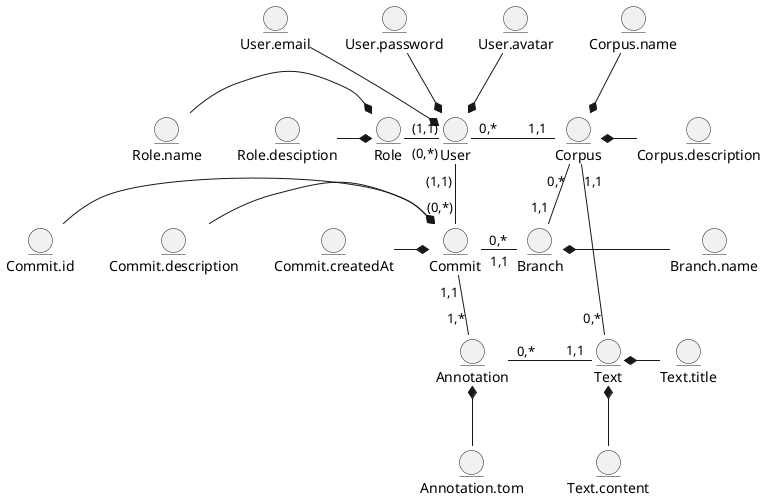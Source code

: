 @startuml
entity User
entity User.email
entity User.password 
entity User.avatar

entity Role
entity Role.name
entity Role.desciption

entity Commit
entity Commit.id
entity Commit.description
entity Commit.createdAt

entity Annotation
entity Annotation.tom

entity Text
entity Text.content
entity Text.title

entity Corpus
entity Corpus.name
entity Corpus.description

entity Branch
entity Branch.name


User.email -d-* User
User.password -d-* User
User.avatar -d-* User

Role.name -r-* Role
Role.desciption -r-* Role

Commit.id -r-* Commit
Commit.description -r-* Commit
Commit.createdAt -r-* Commit

Annotation.tom -u-* Annotation

Text.content -u-* Text
Text.title -l-* Text

Corpus.name -d-* Corpus
Corpus.description -l-* Corpus

Branch.name -l-* Branch


User "(0,*)"-l-"(1,1)" Role
User "0,*"-r-"1,1" Corpus
User "(1,1)"-d-"(0,*)" Commit

Commit "0,*" -r- "1,1" Branch
Commit "1,1" -d- "1,*" Annotation

Corpus "0,*" -d- "1,1" Branch
Corpus "1,1" -d- "0,*" Text

Text "1,1" -l- "0,*" Annotation
@enduml
